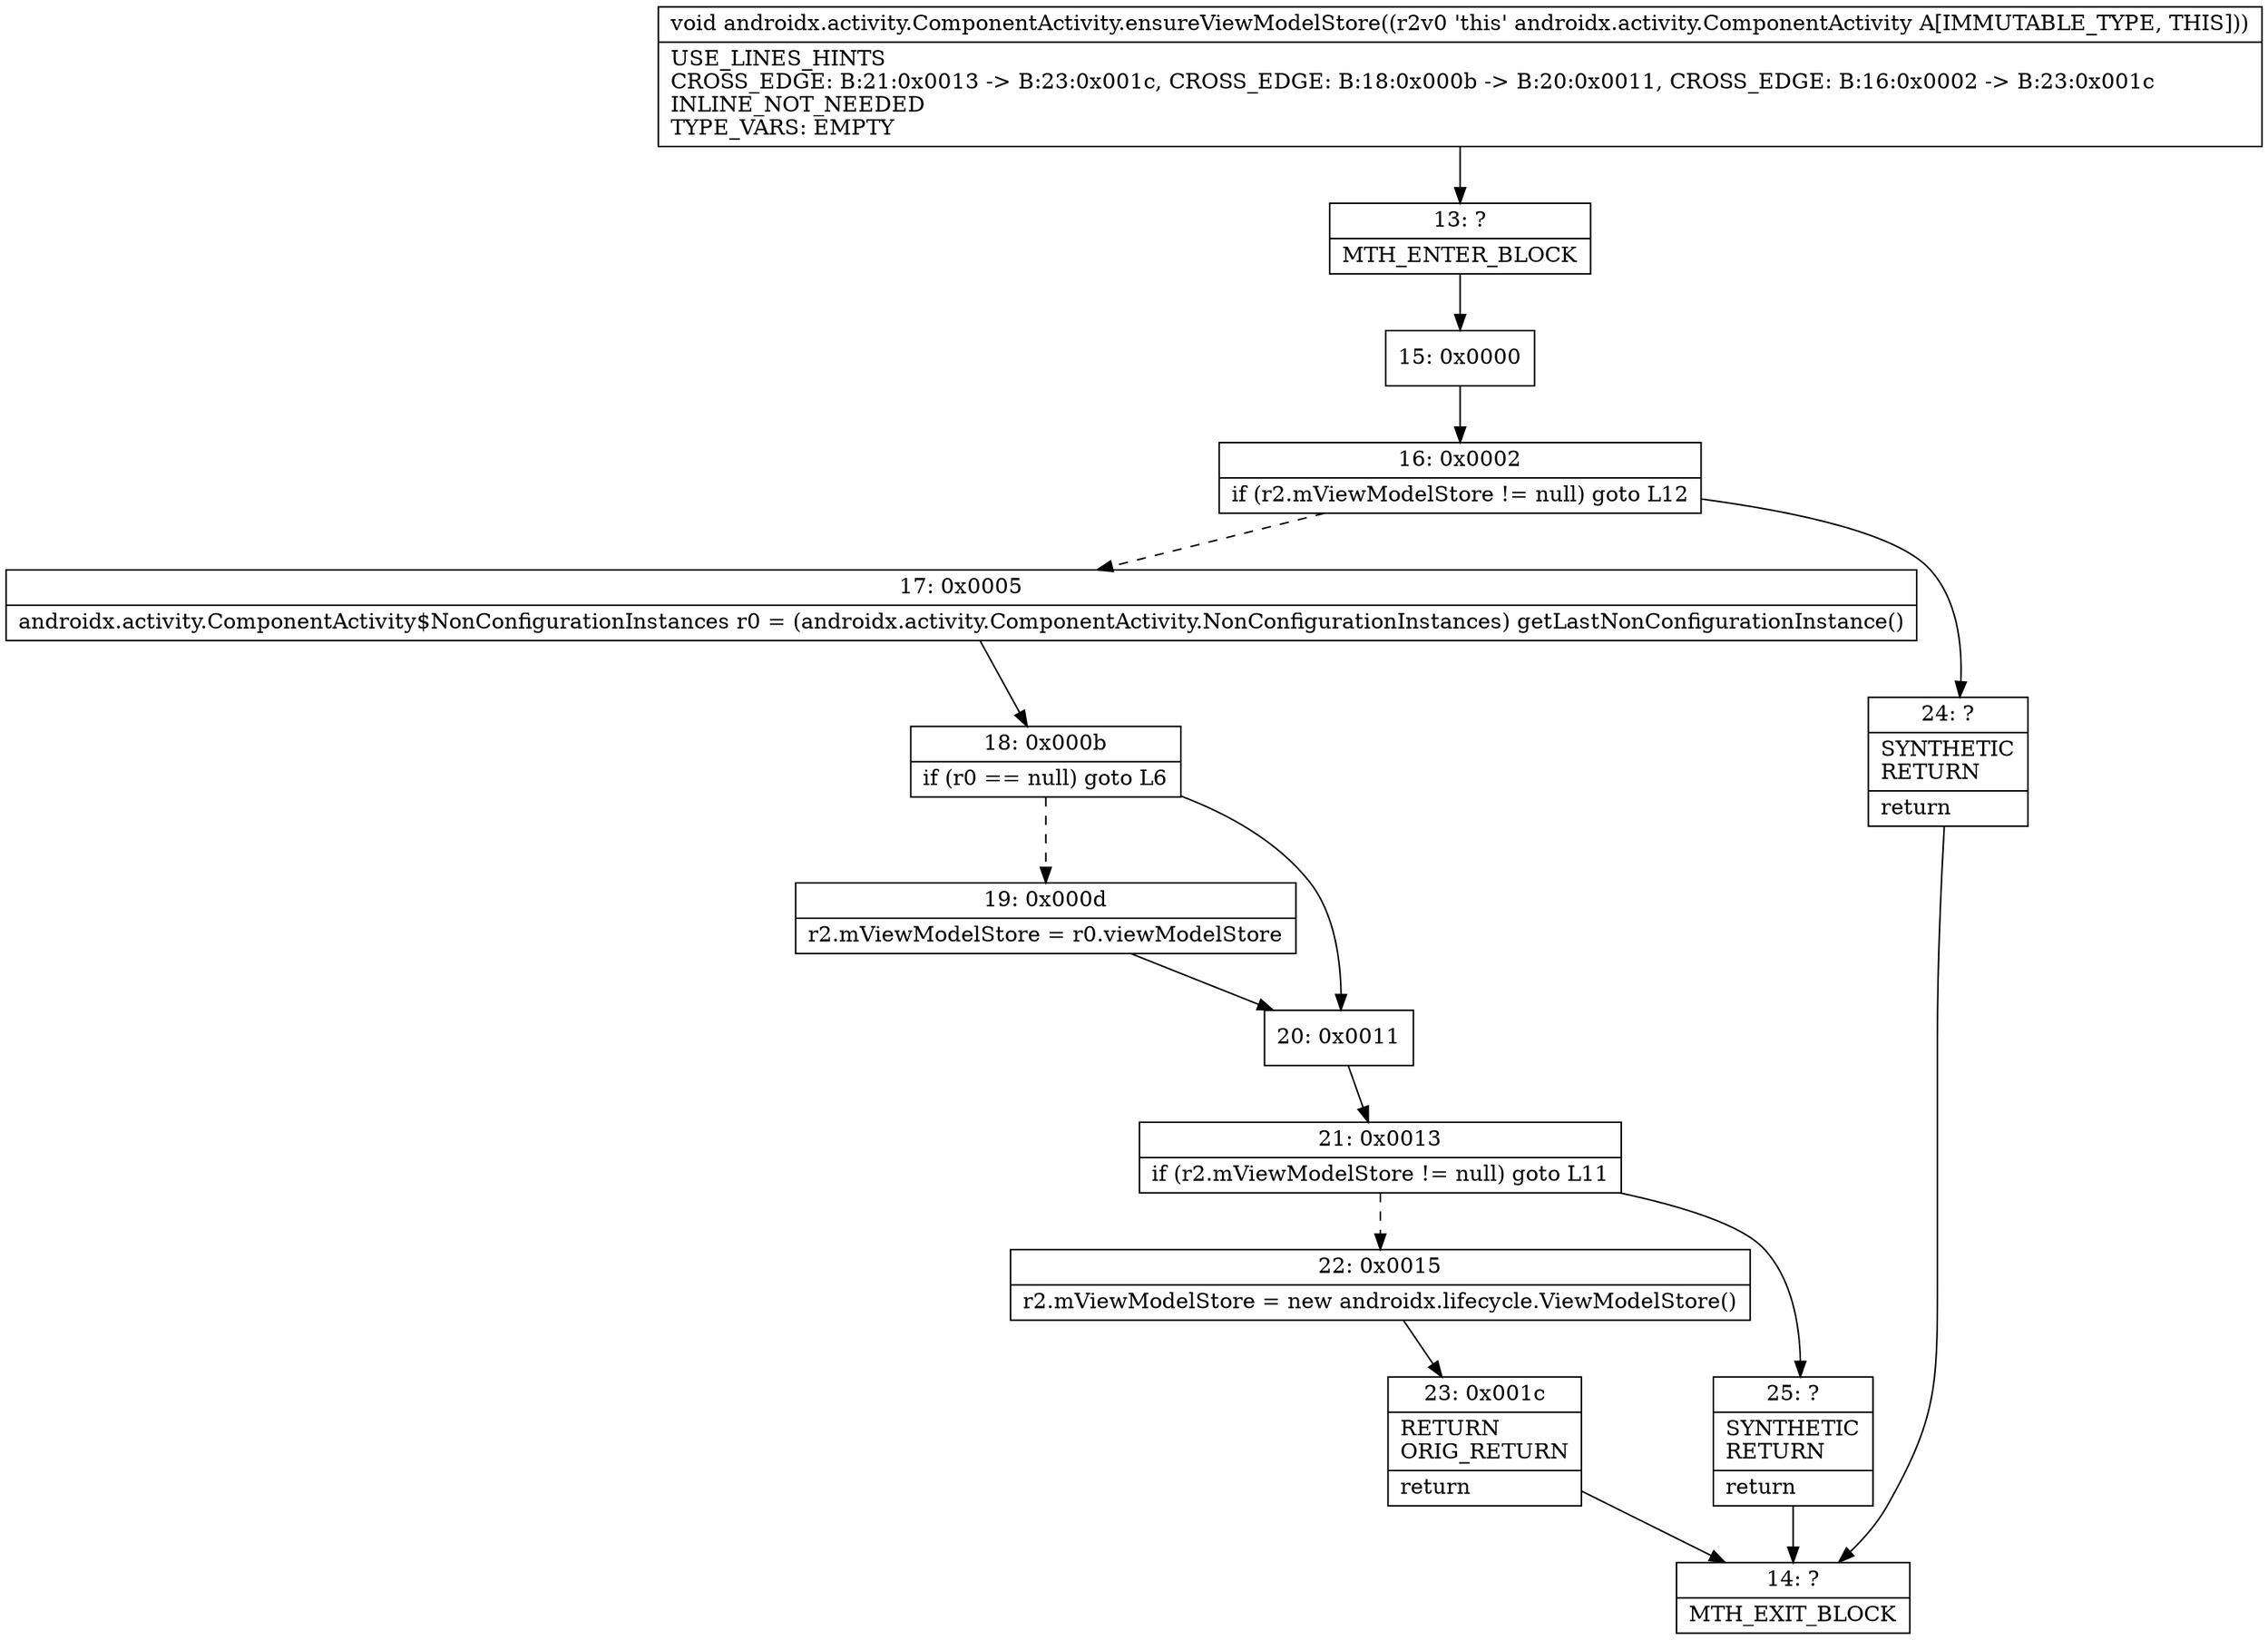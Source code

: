 digraph "CFG forandroidx.activity.ComponentActivity.ensureViewModelStore()V" {
Node_13 [shape=record,label="{13\:\ ?|MTH_ENTER_BLOCK\l}"];
Node_15 [shape=record,label="{15\:\ 0x0000}"];
Node_16 [shape=record,label="{16\:\ 0x0002|if (r2.mViewModelStore != null) goto L12\l}"];
Node_17 [shape=record,label="{17\:\ 0x0005|androidx.activity.ComponentActivity$NonConfigurationInstances r0 = (androidx.activity.ComponentActivity.NonConfigurationInstances) getLastNonConfigurationInstance()\l}"];
Node_18 [shape=record,label="{18\:\ 0x000b|if (r0 == null) goto L6\l}"];
Node_19 [shape=record,label="{19\:\ 0x000d|r2.mViewModelStore = r0.viewModelStore\l}"];
Node_20 [shape=record,label="{20\:\ 0x0011}"];
Node_21 [shape=record,label="{21\:\ 0x0013|if (r2.mViewModelStore != null) goto L11\l}"];
Node_22 [shape=record,label="{22\:\ 0x0015|r2.mViewModelStore = new androidx.lifecycle.ViewModelStore()\l}"];
Node_23 [shape=record,label="{23\:\ 0x001c|RETURN\lORIG_RETURN\l|return\l}"];
Node_14 [shape=record,label="{14\:\ ?|MTH_EXIT_BLOCK\l}"];
Node_25 [shape=record,label="{25\:\ ?|SYNTHETIC\lRETURN\l|return\l}"];
Node_24 [shape=record,label="{24\:\ ?|SYNTHETIC\lRETURN\l|return\l}"];
MethodNode[shape=record,label="{void androidx.activity.ComponentActivity.ensureViewModelStore((r2v0 'this' androidx.activity.ComponentActivity A[IMMUTABLE_TYPE, THIS]))  | USE_LINES_HINTS\lCROSS_EDGE: B:21:0x0013 \-\> B:23:0x001c, CROSS_EDGE: B:18:0x000b \-\> B:20:0x0011, CROSS_EDGE: B:16:0x0002 \-\> B:23:0x001c\lINLINE_NOT_NEEDED\lTYPE_VARS: EMPTY\l}"];
MethodNode -> Node_13;Node_13 -> Node_15;
Node_15 -> Node_16;
Node_16 -> Node_17[style=dashed];
Node_16 -> Node_24;
Node_17 -> Node_18;
Node_18 -> Node_19[style=dashed];
Node_18 -> Node_20;
Node_19 -> Node_20;
Node_20 -> Node_21;
Node_21 -> Node_22[style=dashed];
Node_21 -> Node_25;
Node_22 -> Node_23;
Node_23 -> Node_14;
Node_25 -> Node_14;
Node_24 -> Node_14;
}

